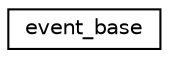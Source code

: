 digraph G
{
  edge [fontname="Helvetica",fontsize="10",labelfontname="Helvetica",labelfontsize="10"];
  node [fontname="Helvetica",fontsize="10",shape=record];
  rankdir="LR";
  Node1 [label="event_base",height=0.2,width=0.4,color="black", fillcolor="white", style="filled",URL="$structevent__base.html"];
}
